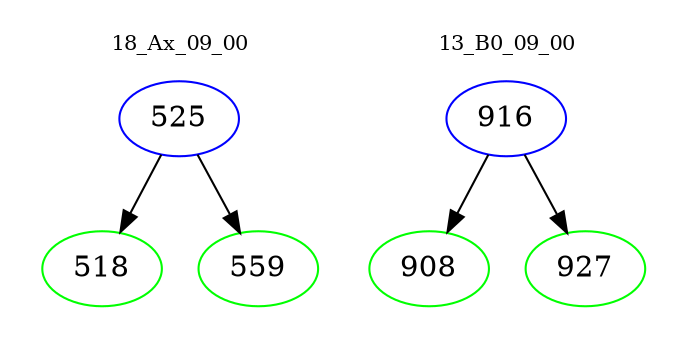 digraph{
subgraph cluster_0 {
color = white
label = "18_Ax_09_00";
fontsize=10;
T0_525 [label="525", color="blue"]
T0_525 -> T0_518 [color="black"]
T0_518 [label="518", color="green"]
T0_525 -> T0_559 [color="black"]
T0_559 [label="559", color="green"]
}
subgraph cluster_1 {
color = white
label = "13_B0_09_00";
fontsize=10;
T1_916 [label="916", color="blue"]
T1_916 -> T1_908 [color="black"]
T1_908 [label="908", color="green"]
T1_916 -> T1_927 [color="black"]
T1_927 [label="927", color="green"]
}
}

